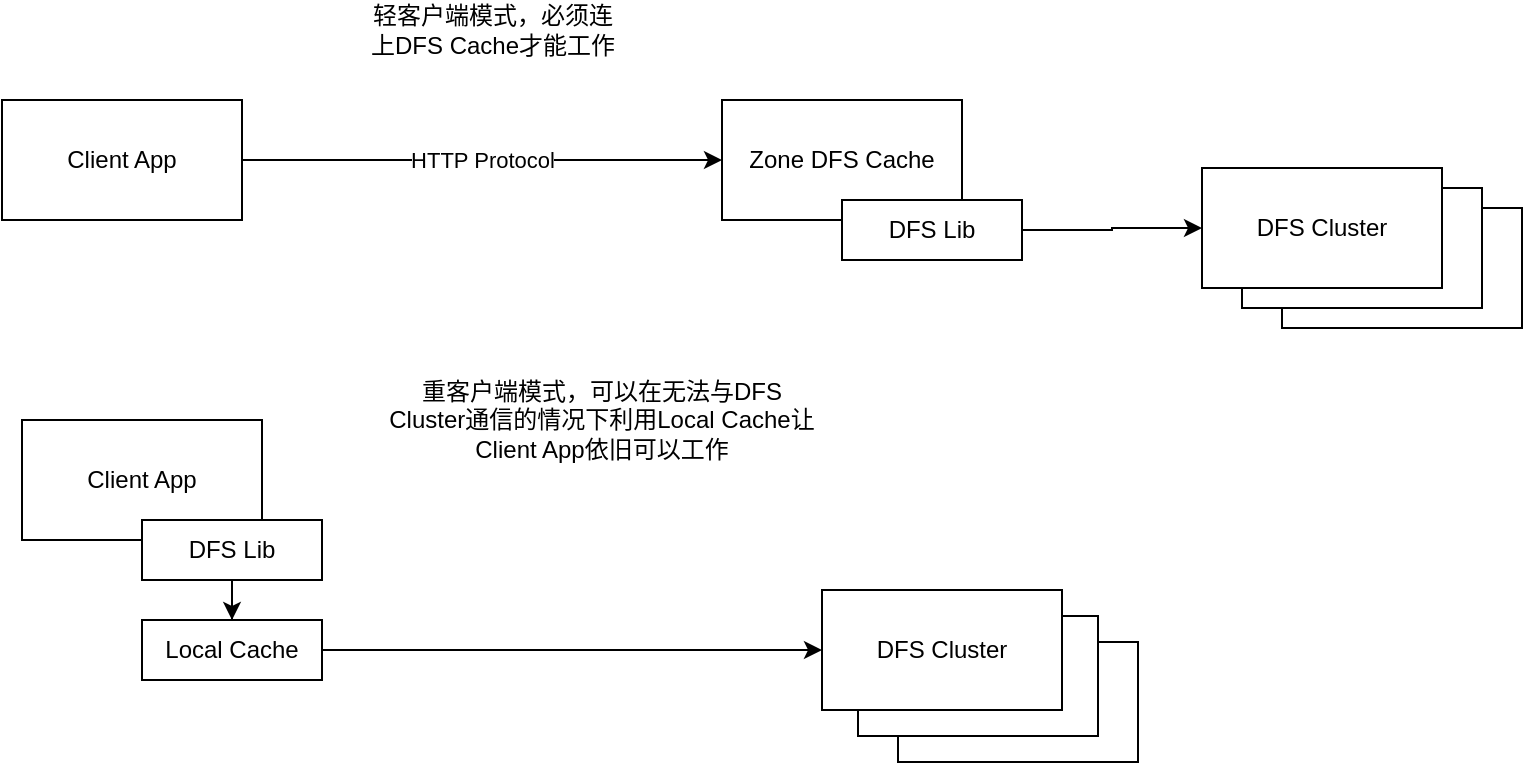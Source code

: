 <mxfile version="24.2.5" type="device">
  <diagram name="第 1 页" id="iw1MQLwF2fUcENlwePS1">
    <mxGraphModel dx="989" dy="721" grid="1" gridSize="10" guides="1" tooltips="1" connect="1" arrows="1" fold="1" page="1" pageScale="1" pageWidth="827" pageHeight="1169" math="0" shadow="0">
      <root>
        <mxCell id="0" />
        <mxCell id="1" parent="0" />
        <mxCell id="X6rbpkI-_kWeVKyB4Uio-3" value="HTTP Protocol" style="edgeStyle=orthogonalEdgeStyle;rounded=0;orthogonalLoop=1;jettySize=auto;html=1;exitX=1;exitY=0.5;exitDx=0;exitDy=0;entryX=0;entryY=0.5;entryDx=0;entryDy=0;" edge="1" parent="1" source="X6rbpkI-_kWeVKyB4Uio-1" target="X6rbpkI-_kWeVKyB4Uio-2">
          <mxGeometry relative="1" as="geometry" />
        </mxCell>
        <mxCell id="X6rbpkI-_kWeVKyB4Uio-1" value="Client App" style="rounded=0;whiteSpace=wrap;html=1;" vertex="1" parent="1">
          <mxGeometry x="100" y="100" width="120" height="60" as="geometry" />
        </mxCell>
        <mxCell id="X6rbpkI-_kWeVKyB4Uio-7" style="edgeStyle=orthogonalEdgeStyle;rounded=0;orthogonalLoop=1;jettySize=auto;html=1;exitX=1;exitY=0.5;exitDx=0;exitDy=0;entryX=0;entryY=0.5;entryDx=0;entryDy=0;" edge="1" parent="1" source="X6rbpkI-_kWeVKyB4Uio-20" target="X6rbpkI-_kWeVKyB4Uio-6">
          <mxGeometry relative="1" as="geometry" />
        </mxCell>
        <mxCell id="X6rbpkI-_kWeVKyB4Uio-2" value="Zone DFS Cache" style="rounded=0;whiteSpace=wrap;html=1;" vertex="1" parent="1">
          <mxGeometry x="460" y="100" width="120" height="60" as="geometry" />
        </mxCell>
        <mxCell id="X6rbpkI-_kWeVKyB4Uio-4" value="" style="rounded=0;whiteSpace=wrap;html=1;" vertex="1" parent="1">
          <mxGeometry x="740" y="154" width="120" height="60" as="geometry" />
        </mxCell>
        <mxCell id="X6rbpkI-_kWeVKyB4Uio-5" value="" style="rounded=0;whiteSpace=wrap;html=1;" vertex="1" parent="1">
          <mxGeometry x="720" y="144" width="120" height="60" as="geometry" />
        </mxCell>
        <mxCell id="X6rbpkI-_kWeVKyB4Uio-6" value="DFS Cluster" style="rounded=0;whiteSpace=wrap;html=1;" vertex="1" parent="1">
          <mxGeometry x="700" y="134" width="120" height="60" as="geometry" />
        </mxCell>
        <mxCell id="X6rbpkI-_kWeVKyB4Uio-8" value="轻客户端模式，必须连上DFS Cache才能工作" style="text;html=1;align=center;verticalAlign=middle;whiteSpace=wrap;rounded=0;" vertex="1" parent="1">
          <mxGeometry x="281" y="50" width="129" height="30" as="geometry" />
        </mxCell>
        <mxCell id="X6rbpkI-_kWeVKyB4Uio-9" value="Client App" style="rounded=0;whiteSpace=wrap;html=1;" vertex="1" parent="1">
          <mxGeometry x="110" y="260" width="120" height="60" as="geometry" />
        </mxCell>
        <mxCell id="X6rbpkI-_kWeVKyB4Uio-12" style="edgeStyle=orthogonalEdgeStyle;rounded=0;orthogonalLoop=1;jettySize=auto;html=1;exitX=0.5;exitY=1;exitDx=0;exitDy=0;" edge="1" parent="1" source="X6rbpkI-_kWeVKyB4Uio-10" target="X6rbpkI-_kWeVKyB4Uio-11">
          <mxGeometry relative="1" as="geometry" />
        </mxCell>
        <mxCell id="X6rbpkI-_kWeVKyB4Uio-10" value="DFS Lib" style="rounded=0;whiteSpace=wrap;html=1;" vertex="1" parent="1">
          <mxGeometry x="170" y="310" width="90" height="30" as="geometry" />
        </mxCell>
        <mxCell id="X6rbpkI-_kWeVKyB4Uio-18" style="edgeStyle=orthogonalEdgeStyle;rounded=0;orthogonalLoop=1;jettySize=auto;html=1;exitX=1;exitY=0.5;exitDx=0;exitDy=0;entryX=0;entryY=0.5;entryDx=0;entryDy=0;" edge="1" parent="1" source="X6rbpkI-_kWeVKyB4Uio-11" target="X6rbpkI-_kWeVKyB4Uio-16">
          <mxGeometry relative="1" as="geometry" />
        </mxCell>
        <mxCell id="X6rbpkI-_kWeVKyB4Uio-11" value="Local Cache" style="rounded=0;whiteSpace=wrap;html=1;" vertex="1" parent="1">
          <mxGeometry x="170" y="360" width="90" height="30" as="geometry" />
        </mxCell>
        <mxCell id="X6rbpkI-_kWeVKyB4Uio-14" value="" style="rounded=0;whiteSpace=wrap;html=1;" vertex="1" parent="1">
          <mxGeometry x="548" y="371" width="120" height="60" as="geometry" />
        </mxCell>
        <mxCell id="X6rbpkI-_kWeVKyB4Uio-15" value="" style="rounded=0;whiteSpace=wrap;html=1;" vertex="1" parent="1">
          <mxGeometry x="528" y="358" width="120" height="60" as="geometry" />
        </mxCell>
        <mxCell id="X6rbpkI-_kWeVKyB4Uio-16" value="DFS Cluster" style="rounded=0;whiteSpace=wrap;html=1;" vertex="1" parent="1">
          <mxGeometry x="510" y="345" width="120" height="60" as="geometry" />
        </mxCell>
        <mxCell id="X6rbpkI-_kWeVKyB4Uio-19" value="重客户端模式，可以在无法与DFS Cluster通信的情况下利用Local Cache让Client App依旧可以工作" style="text;html=1;align=center;verticalAlign=middle;whiteSpace=wrap;rounded=0;" vertex="1" parent="1">
          <mxGeometry x="290" y="230" width="220" height="60" as="geometry" />
        </mxCell>
        <mxCell id="X6rbpkI-_kWeVKyB4Uio-20" value="DFS Lib" style="rounded=0;whiteSpace=wrap;html=1;" vertex="1" parent="1">
          <mxGeometry x="520" y="150" width="90" height="30" as="geometry" />
        </mxCell>
      </root>
    </mxGraphModel>
  </diagram>
</mxfile>
